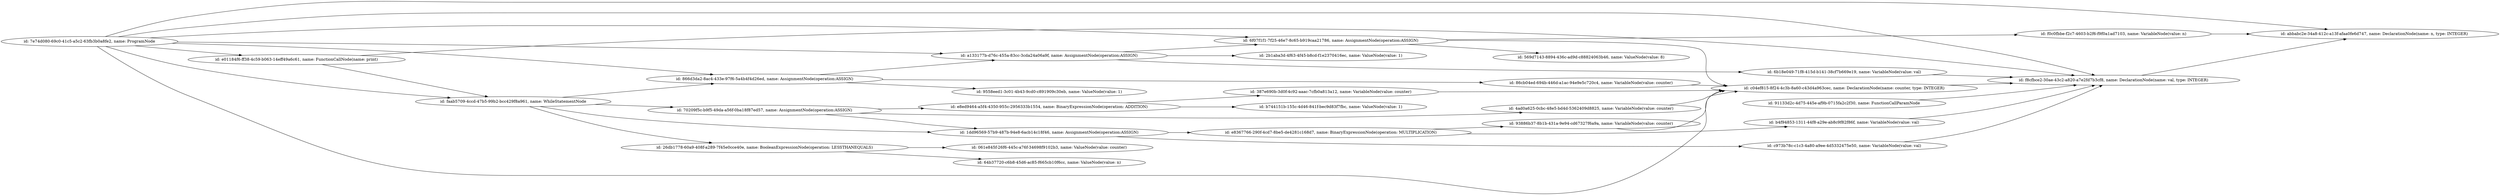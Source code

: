 digraph g {
	rankdir=LR
		"id: 93886b37-8b1b-431a-9e94-cd67327f6a9a, name: VariableNode(value: counter)" -> "id: c04ef815-8f24-4c3b-8a60-c43d4a963cec, name: DeclarationNode(name: counter, type: INTEGER)"
		"id: 4ad0a625-0cbc-48e5-bd4d-5362409d8825, name: VariableNode(value: counter)" -> "id: c04ef815-8f24-4c3b-8a60-c43d4a963cec, name: DeclarationNode(name: counter, type: INTEGER)"
		"id: a133177b-d76c-455a-83cc-3cda24a06a9f, name: AssignmentNode(operation:ASSIGN)" -> "id: 2b1aba3d-4f63-4f45-b8cd-f1e2370416ec, name: ValueNode(value: 1)"
		"id: a133177b-d76c-455a-83cc-3cda24a06a9f, name: AssignmentNode(operation:ASSIGN)" -> "id: 6f07f1f1-7f25-46e7-8c65-b919caa21786, name: AssignmentNode(operation:ASSIGN)"
		"id: a133177b-d76c-455a-83cc-3cda24a06a9f, name: AssignmentNode(operation:ASSIGN)" -> "id: 6b18e049-71f8-415d-b141-38cf7b669e19, name: VariableNode(value: val)"
		"id: f0c0fbbe-f2c7-4603-b2f6-f9f0a1ad7103, name: VariableNode(value: n)" -> "id: abbabc2e-34a8-412c-a13f-afaa0fe6d747, name: DeclarationNode(name: n, type: INTEGER)"
		"id: 6f07f1f1-7f25-46e7-8c65-b919caa21786, name: AssignmentNode(operation:ASSIGN)" -> "id: 569d7143-8894-436c-ad9d-c88824063b46, name: ValueNode(value: 8)"
		"id: 6f07f1f1-7f25-46e7-8c65-b919caa21786, name: AssignmentNode(operation:ASSIGN)" -> "id: f0c0fbbe-f2c7-4603-b2f6-f9f0a1ad7103, name: VariableNode(value: n)"
		"id: 6f07f1f1-7f25-46e7-8c65-b919caa21786, name: AssignmentNode(operation:ASSIGN)" -> "id: c04ef815-8f24-4c3b-8a60-c43d4a963cec, name: DeclarationNode(name: counter, type: INTEGER)"
		"id: 1dd96569-57b9-487b-94e8-6acb14c18f46, name: AssignmentNode(operation:ASSIGN)" -> "id: c973b78c-c1c3-4a80-a9ee-4d5332475e50, name: VariableNode(value: val)"
		"id: 1dd96569-57b9-487b-94e8-6acb14c18f46, name: AssignmentNode(operation:ASSIGN)" -> "id: e8367766-290f-4cd7-8be5-de4281c168d7, name: BinaryExpressionNode(operation: MULTIPLICATION)"
		"id: 866d3da2-8ac4-433e-97f6-5a4b4f4d26ed, name: AssignmentNode(operation:ASSIGN)" -> "id: a133177b-d76c-455a-83cc-3cda24a06a9f, name: AssignmentNode(operation:ASSIGN)"
		"id: 866d3da2-8ac4-433e-97f6-5a4b4f4d26ed, name: AssignmentNode(operation:ASSIGN)" -> "id: 9558eed1-3c01-4b43-9cd0-c891909c30eb, name: ValueNode(value: 1)"
		"id: 866d3da2-8ac4-433e-97f6-5a4b4f4d26ed, name: AssignmentNode(operation:ASSIGN)" -> "id: 86cb04ed-694b-446d-a1ac-94e9e5c720c4, name: VariableNode(value: counter)"
		"id: 7e74d080-69c0-41c5-a5c2-63fb3b0a8fe2, name: ProgramNode" -> "id: a133177b-d76c-455a-83cc-3cda24a06a9f, name: AssignmentNode(operation:ASSIGN)"
		"id: 7e74d080-69c0-41c5-a5c2-63fb3b0a8fe2, name: ProgramNode" -> "id: e01184f6-ff38-4c59-b063-14eff49a6c61, name: FunctionCallNode(name: print)"
		"id: 7e74d080-69c0-41c5-a5c2-63fb3b0a8fe2, name: ProgramNode" -> "id: 6f07f1f1-7f25-46e7-8c65-b919caa21786, name: AssignmentNode(operation:ASSIGN)"
		"id: 7e74d080-69c0-41c5-a5c2-63fb3b0a8fe2, name: ProgramNode" -> "id: c04ef815-8f24-4c3b-8a60-c43d4a963cec, name: DeclarationNode(name: counter, type: INTEGER)"
		"id: 7e74d080-69c0-41c5-a5c2-63fb3b0a8fe2, name: ProgramNode" -> "id: 866d3da2-8ac4-433e-97f6-5a4b4f4d26ed, name: AssignmentNode(operation:ASSIGN)"
		"id: 7e74d080-69c0-41c5-a5c2-63fb3b0a8fe2, name: ProgramNode" -> "id: f8cfbce2-30ae-43c2-a820-a7e2fd7b3cf8, name: DeclarationNode(name: val, type: INTEGER)"
		"id: 7e74d080-69c0-41c5-a5c2-63fb3b0a8fe2, name: ProgramNode" -> "id: abbabc2e-34a8-412c-a13f-afaa0fe6d747, name: DeclarationNode(name: n, type: INTEGER)"
		"id: 7e74d080-69c0-41c5-a5c2-63fb3b0a8fe2, name: ProgramNode" -> "id: faab5709-4ccd-47b5-99b2-bcc429f8a961, name: WhileStatementNode"
		"id: e8367766-290f-4cd7-8be5-de4281c168d7, name: BinaryExpressionNode(operation: MULTIPLICATION)" -> "id: 93886b37-8b1b-431a-9e94-cd67327f6a9a, name: VariableNode(value: counter)"
		"id: e8367766-290f-4cd7-8be5-de4281c168d7, name: BinaryExpressionNode(operation: MULTIPLICATION)" -> "id: b4f94853-1311-44f8-a29e-ab8c9f82f86f, name: VariableNode(value: val)"
		"id: f8cfbce2-30ae-43c2-a820-a7e2fd7b3cf8, name: DeclarationNode(name: val, type: INTEGER)" -> "id: abbabc2e-34a8-412c-a13f-afaa0fe6d747, name: DeclarationNode(name: n, type: INTEGER)"
		"id: 86cb04ed-694b-446d-a1ac-94e9e5c720c4, name: VariableNode(value: counter)" -> "id: c04ef815-8f24-4c3b-8a60-c43d4a963cec, name: DeclarationNode(name: counter, type: INTEGER)"
		"id: faab5709-4ccd-47b5-99b2-bcc429f8a961, name: WhileStatementNode" -> "id: 1dd96569-57b9-487b-94e8-6acb14c18f46, name: AssignmentNode(operation:ASSIGN)"
		"id: faab5709-4ccd-47b5-99b2-bcc429f8a961, name: WhileStatementNode" -> "id: 866d3da2-8ac4-433e-97f6-5a4b4f4d26ed, name: AssignmentNode(operation:ASSIGN)"
		"id: faab5709-4ccd-47b5-99b2-bcc429f8a961, name: WhileStatementNode" -> "id: 26db1778-60a9-408f-a289-7f45e0cce40e, name: BooleanExpressionNode(operation: LESSTHANEQUALS)"
		"id: faab5709-4ccd-47b5-99b2-bcc429f8a961, name: WhileStatementNode" -> "id: 70209f5c-b9f5-49da-a56f-0ba18f87ed57, name: AssignmentNode(operation:ASSIGN)"
		"id: b4f94853-1311-44f8-a29e-ab8c9f82f86f, name: VariableNode(value: val)" -> "id: f8cfbce2-30ae-43c2-a820-a7e2fd7b3cf8, name: DeclarationNode(name: val, type: INTEGER)"
		"id: e01184f6-ff38-4c59-b063-14eff49a6c61, name: FunctionCallNode(name: print)" -> "id: f8cfbce2-30ae-43c2-a820-a7e2fd7b3cf8, name: DeclarationNode(name: val, type: INTEGER)"
		"id: e01184f6-ff38-4c59-b063-14eff49a6c61, name: FunctionCallNode(name: print)" -> "id: faab5709-4ccd-47b5-99b2-bcc429f8a961, name: WhileStatementNode"
		"id: c973b78c-c1c3-4a80-a9ee-4d5332475e50, name: VariableNode(value: val)" -> "id: f8cfbce2-30ae-43c2-a820-a7e2fd7b3cf8, name: DeclarationNode(name: val, type: INTEGER)"
		"id: 91133d2c-4d75-445e-af9b-0715fa2c2f30, name: FunctionCallParamNode" -> "id: f8cfbce2-30ae-43c2-a820-a7e2fd7b3cf8, name: DeclarationNode(name: val, type: INTEGER)"
		"id: 6b18e049-71f8-415d-b141-38cf7b669e19, name: VariableNode(value: val)" -> "id: f8cfbce2-30ae-43c2-a820-a7e2fd7b3cf8, name: DeclarationNode(name: val, type: INTEGER)"
		"id: c04ef815-8f24-4c3b-8a60-c43d4a963cec, name: DeclarationNode(name: counter, type: INTEGER)" -> "id: f8cfbce2-30ae-43c2-a820-a7e2fd7b3cf8, name: DeclarationNode(name: val, type: INTEGER)"
		"id: e8ed9464-a5f4-4350-955c-2956333b1554, name: BinaryExpressionNode(operation: ADDITION)" -> "id: b744151b-155c-4d46-841f-bec9d83f7fbc, name: ValueNode(value: 1)"
		"id: e8ed9464-a5f4-4350-955c-2956333b1554, name: BinaryExpressionNode(operation: ADDITION)" -> "id: 387e690b-3d0f-4c92-aaac-7cfb0a813a12, name: VariableNode(value: counter)"
		"id: 387e690b-3d0f-4c92-aaac-7cfb0a813a12, name: VariableNode(value: counter)" -> "id: c04ef815-8f24-4c3b-8a60-c43d4a963cec, name: DeclarationNode(name: counter, type: INTEGER)"
		"id: 26db1778-60a9-408f-a289-7f45e0cce40e, name: BooleanExpressionNode(operation: LESSTHANEQUALS)" -> "id: 061e845f-26f6-445c-a76f-34698f9102b3, name: ValueNode(value: counter)"
		"id: 26db1778-60a9-408f-a289-7f45e0cce40e, name: BooleanExpressionNode(operation: LESSTHANEQUALS)" -> "id: 64b37720-c6b8-45d6-ac85-f665cb10f6cc, name: ValueNode(value: n)"
		"id: 70209f5c-b9f5-49da-a56f-0ba18f87ed57, name: AssignmentNode(operation:ASSIGN)" -> "id: 4ad0a625-0cbc-48e5-bd4d-5362409d8825, name: VariableNode(value: counter)"
		"id: 70209f5c-b9f5-49da-a56f-0ba18f87ed57, name: AssignmentNode(operation:ASSIGN)" -> "id: 1dd96569-57b9-487b-94e8-6acb14c18f46, name: AssignmentNode(operation:ASSIGN)"
		"id: 70209f5c-b9f5-49da-a56f-0ba18f87ed57, name: AssignmentNode(operation:ASSIGN)" -> "id: e8ed9464-a5f4-4350-955c-2956333b1554, name: BinaryExpressionNode(operation: ADDITION)"
}